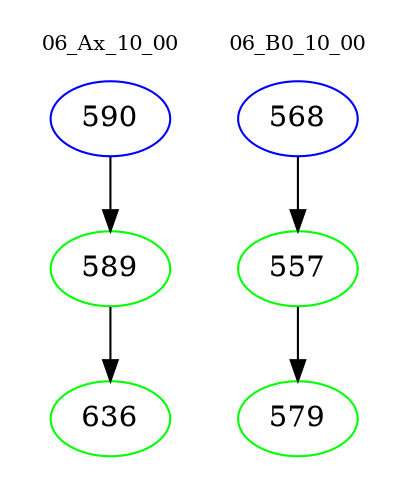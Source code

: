 digraph{
subgraph cluster_0 {
color = white
label = "06_Ax_10_00";
fontsize=10;
T0_590 [label="590", color="blue"]
T0_590 -> T0_589 [color="black"]
T0_589 [label="589", color="green"]
T0_589 -> T0_636 [color="black"]
T0_636 [label="636", color="green"]
}
subgraph cluster_1 {
color = white
label = "06_B0_10_00";
fontsize=10;
T1_568 [label="568", color="blue"]
T1_568 -> T1_557 [color="black"]
T1_557 [label="557", color="green"]
T1_557 -> T1_579 [color="black"]
T1_579 [label="579", color="green"]
}
}
